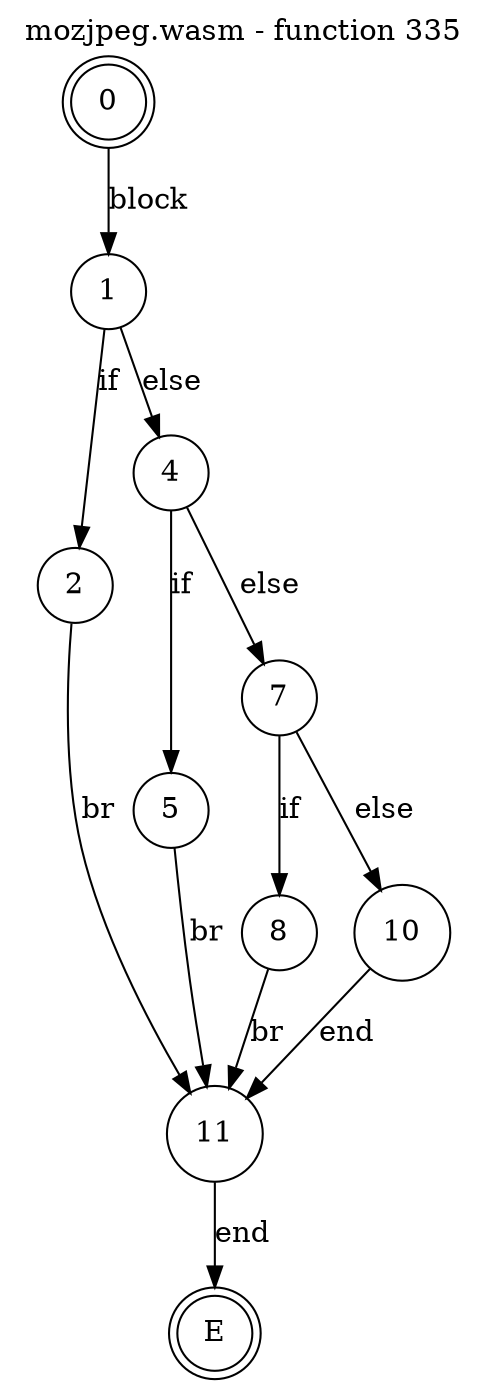 digraph finite_state_machine {
    label = "mozjpeg.wasm - function 335"
    labelloc =  t
    labelfontsize = 16
    labelfontcolor = black
    labelfontname = "Helvetica"
    node [shape = doublecircle]; 0 E ;
    node [shape = circle];
    0 -> 1[label="block"];
    1 -> 2[label="if"];
    1 -> 4[label="else"];
    2 -> 11[label="br"];
    4 -> 5[label="if"];
    4 -> 7[label="else"];
    5 -> 11[label="br"];
    7 -> 8[label="if"];
    7 -> 10[label="else"];
    8 -> 11[label="br"];
    10 -> 11[label="end"];
    11 -> E[label="end"];
}
